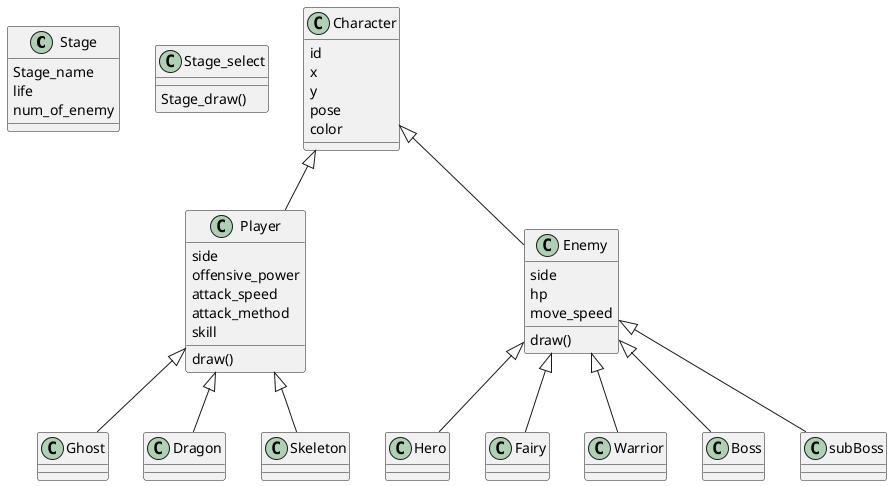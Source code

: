 @startuml
class Stage {
Stage_name
life
num_of_enemy
}

class Stage_select {
Stage_draw()
}

class Character {
    id
    x
    y
    pose
    color
}

class Player {
    side
    draw()
    offensive_power
    attack_speed
    attack_method
    skill
}

class Ghost {
}
class Dragon {
}
class Skeleton {
}

class Enemy {
    side
    draw()
    hp
    move_speed
}

class Hero {
}
class Fairy{
}
class Warrior{
}
class Boss{
}
class subBoss{
}

Character <|-- Player
Player <|-- Ghost
Player <|-- Dragon
Player <|-- Skeleton
Character <|-- Enemy
Enemy <|-- Hero
Enemy <|-- Fairy
Enemy <|-- Warrior
Enemy <|-- Boss
Enemy <|-- subBoss
@enduml